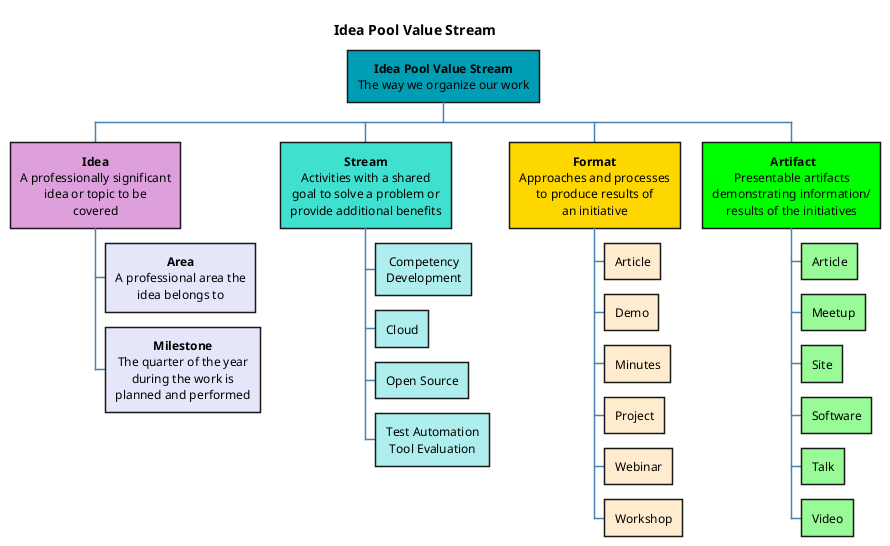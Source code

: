 @startwbs

title Idea Pool Value Stream

skinparam defaultTextAlignment center
skinparam backgroundColor transparent
skinparam arrow {
    Color SteelBlue
    FontColor SteelBlue
}

+[#009eb4]:**Idea Pool Value Stream**
The way we organize our work;

++[#Plum]:**Idea**
A professionally significant
idea or topic to be
covered;

++-[#Lavender]:**Area**
A professional area the
idea belongs to;

+++[#Lavender]:**Milestone**
The quarter of the year
during the work is
planned and performed;

++[#Turquoise]:**Stream**
Activities with a shared
goal to solve a problem or
provide additional benefits;

+++[#PaleTurquoise] Competency\nDevelopment
+++[#PaleTurquoise] Cloud
+++[#PaleTurquoise] Open Source
+++[#PaleTurquoise] Test Automation\nTool Evaluation

++[#Gold]:**Format**
Approaches and processes
to produce results of
an initiative;

+++[#BlanchedAlmond] Article
+++[#BlanchedAlmond] Demo
+++[#BlanchedAlmond] Minutes
+++[#BlanchedAlmond] Project
+++[#BlanchedAlmond] Webinar
+++[#BlanchedAlmond] Workshop

++[#Lime]: **Artifact**
Presentable artifacts
demonstrating information/
results of the initiatives;

+++[#PaleGreen] Article
+++[#PaleGreen] Meetup
+++[#PaleGreen] Site
+++[#PaleGreen] Software
+++[#PaleGreen] Talk
+++[#PaleGreen] Video

@endwbs